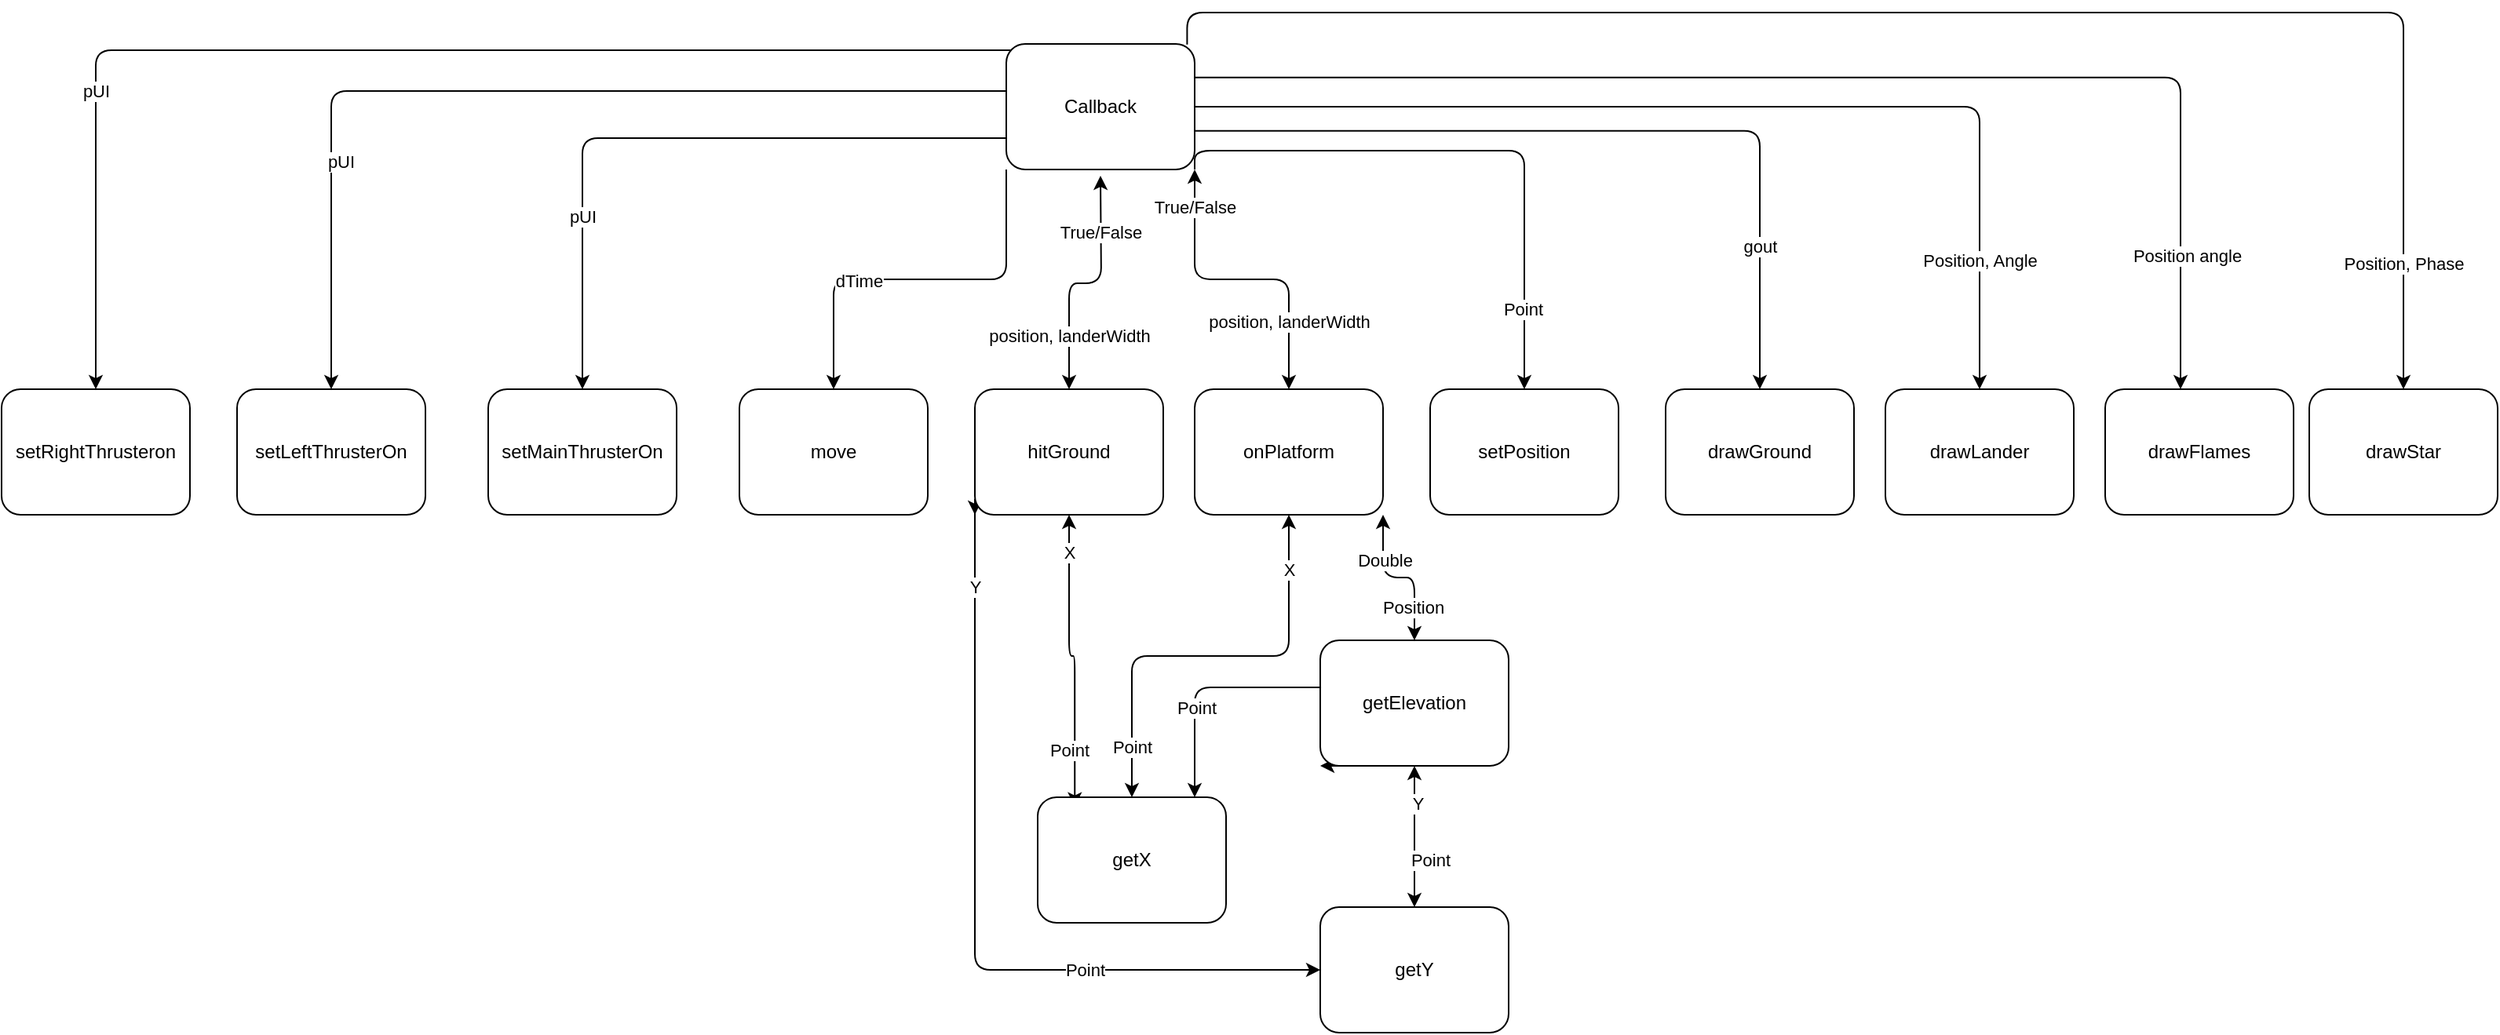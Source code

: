 <mxfile version="15.4.1"><diagram id="tKX5Lr_C8hMCDAKUyTDh" name="Page-1"><mxGraphModel dx="1977" dy="1880" grid="1" gridSize="10" guides="1" tooltips="1" connect="1" arrows="1" fold="1" page="1" pageScale="1" pageWidth="1100" pageHeight="850" math="0" shadow="0"><root><mxCell id="0"/><mxCell id="1" parent="0"/><mxCell id="OECfs2JXpm-1Uy90gEzL-13" style="edgeStyle=orthogonalEdgeStyle;orthogonalLoop=1;jettySize=auto;html=1;exitX=0.247;exitY=0.05;exitDx=0;exitDy=0;exitPerimeter=0;" edge="1" parent="1" source="OECfs2JXpm-1Uy90gEzL-1" target="OECfs2JXpm-1Uy90gEzL-2"><mxGeometry relative="1" as="geometry"/></mxCell><mxCell id="OECfs2JXpm-1Uy90gEzL-14" value="pUI" style="edgeLabel;html=1;align=center;verticalAlign=middle;resizable=0;points=[];rounded=1;" vertex="1" connectable="0" parent="OECfs2JXpm-1Uy90gEzL-13"><mxGeometry x="-0.034" y="-1" relative="1" as="geometry"><mxPoint x="-211" y="27" as="offset"/></mxGeometry></mxCell><mxCell id="OECfs2JXpm-1Uy90gEzL-15" style="edgeStyle=orthogonalEdgeStyle;orthogonalLoop=1;jettySize=auto;html=1;exitX=0;exitY=0.375;exitDx=0;exitDy=0;entryX=0.5;entryY=0;entryDx=0;entryDy=0;exitPerimeter=0;" edge="1" parent="1" source="OECfs2JXpm-1Uy90gEzL-1" target="OECfs2JXpm-1Uy90gEzL-3"><mxGeometry relative="1" as="geometry"/></mxCell><mxCell id="OECfs2JXpm-1Uy90gEzL-16" value="pUI" style="edgeLabel;html=1;align=center;verticalAlign=middle;resizable=0;points=[];rounded=1;" vertex="1" connectable="0" parent="OECfs2JXpm-1Uy90gEzL-15"><mxGeometry x="0.274" y="3" relative="1" as="geometry"><mxPoint x="-29" y="42" as="offset"/></mxGeometry></mxCell><mxCell id="OECfs2JXpm-1Uy90gEzL-17" style="edgeStyle=orthogonalEdgeStyle;orthogonalLoop=1;jettySize=auto;html=1;" edge="1" parent="1" source="OECfs2JXpm-1Uy90gEzL-1" target="OECfs2JXpm-1Uy90gEzL-4"><mxGeometry relative="1" as="geometry"><mxPoint x="750" y="-630" as="sourcePoint"/><Array as="points"><mxPoint x="510" y="-650"/></Array></mxGeometry></mxCell><mxCell id="OECfs2JXpm-1Uy90gEzL-18" value="pUI" style="edgeLabel;html=1;align=center;verticalAlign=middle;resizable=0;points=[];rounded=1;" vertex="1" connectable="0" parent="OECfs2JXpm-1Uy90gEzL-17"><mxGeometry x="0.489" relative="1" as="geometry"><mxPoint as="offset"/></mxGeometry></mxCell><mxCell id="OECfs2JXpm-1Uy90gEzL-20" style="edgeStyle=orthogonalEdgeStyle;orthogonalLoop=1;jettySize=auto;html=1;exitX=1;exitY=1;exitDx=0;exitDy=0;startArrow=classic;startFill=1;" edge="1" parent="1" source="OECfs2JXpm-1Uy90gEzL-1" target="OECfs2JXpm-1Uy90gEzL-7"><mxGeometry relative="1" as="geometry"/></mxCell><mxCell id="OECfs2JXpm-1Uy90gEzL-21" value="position, landerWidth" style="edgeLabel;html=1;align=center;verticalAlign=middle;resizable=0;points=[];rounded=1;" vertex="1" connectable="0" parent="OECfs2JXpm-1Uy90gEzL-20"><mxGeometry x="0.566" relative="1" as="geometry"><mxPoint as="offset"/></mxGeometry></mxCell><mxCell id="OECfs2JXpm-1Uy90gEzL-23" value="True/False" style="edgeLabel;html=1;align=center;verticalAlign=middle;resizable=0;points=[];rounded=1;" vertex="1" connectable="0" parent="OECfs2JXpm-1Uy90gEzL-20"><mxGeometry x="-0.762" relative="1" as="geometry"><mxPoint as="offset"/></mxGeometry></mxCell><mxCell id="OECfs2JXpm-1Uy90gEzL-48" style="edgeStyle=orthogonalEdgeStyle;orthogonalLoop=1;jettySize=auto;html=1;exitX=0.964;exitY=0.692;exitDx=0;exitDy=0;startArrow=none;startFill=0;exitPerimeter=0;" edge="1" parent="1" source="OECfs2JXpm-1Uy90gEzL-1" target="OECfs2JXpm-1Uy90gEzL-8"><mxGeometry relative="1" as="geometry"/></mxCell><mxCell id="OECfs2JXpm-1Uy90gEzL-49" value="gout" style="edgeLabel;html=1;align=center;verticalAlign=middle;resizable=0;points=[];rounded=1;" vertex="1" connectable="0" parent="OECfs2JXpm-1Uy90gEzL-48"><mxGeometry x="0.447" relative="1" as="geometry"><mxPoint y="55" as="offset"/></mxGeometry></mxCell><mxCell id="OECfs2JXpm-1Uy90gEzL-50" style="edgeStyle=orthogonalEdgeStyle;orthogonalLoop=1;jettySize=auto;html=1;exitX=1;exitY=0.5;exitDx=0;exitDy=0;startArrow=none;startFill=0;" edge="1" parent="1" source="OECfs2JXpm-1Uy90gEzL-1" target="OECfs2JXpm-1Uy90gEzL-9"><mxGeometry relative="1" as="geometry"/></mxCell><mxCell id="OECfs2JXpm-1Uy90gEzL-51" value="Position, Angle" style="edgeLabel;html=1;align=center;verticalAlign=middle;resizable=0;points=[];rounded=1;" vertex="1" connectable="0" parent="OECfs2JXpm-1Uy90gEzL-50"><mxGeometry x="0.571" relative="1" as="geometry"><mxPoint y="64" as="offset"/></mxGeometry></mxCell><mxCell id="OECfs2JXpm-1Uy90gEzL-52" style="edgeStyle=orthogonalEdgeStyle;orthogonalLoop=1;jettySize=auto;html=1;exitX=0.942;exitY=0.267;exitDx=0;exitDy=0;entryX=0.4;entryY=0;entryDx=0;entryDy=0;entryPerimeter=0;startArrow=none;startFill=0;exitPerimeter=0;" edge="1" parent="1" source="OECfs2JXpm-1Uy90gEzL-1" target="OECfs2JXpm-1Uy90gEzL-10"><mxGeometry relative="1" as="geometry"/></mxCell><mxCell id="OECfs2JXpm-1Uy90gEzL-53" value="Position angle" style="edgeLabel;html=1;align=center;verticalAlign=middle;resizable=0;points=[];rounded=1;" vertex="1" connectable="0" parent="OECfs2JXpm-1Uy90gEzL-52"><mxGeometry x="0.599" y="4" relative="1" as="geometry"><mxPoint y="82" as="offset"/></mxGeometry></mxCell><mxCell id="OECfs2JXpm-1Uy90gEzL-54" style="edgeStyle=orthogonalEdgeStyle;orthogonalLoop=1;jettySize=auto;html=1;exitX=0.96;exitY=0.005;exitDx=0;exitDy=0;entryX=0.5;entryY=0;entryDx=0;entryDy=0;startArrow=none;startFill=0;exitPerimeter=0;" edge="1" parent="1" source="OECfs2JXpm-1Uy90gEzL-1" target="OECfs2JXpm-1Uy90gEzL-11"><mxGeometry relative="1" as="geometry"/></mxCell><mxCell id="OECfs2JXpm-1Uy90gEzL-55" value="Position, Phase" style="edgeLabel;html=1;align=center;verticalAlign=middle;resizable=0;points=[];rounded=1;" vertex="1" connectable="0" parent="OECfs2JXpm-1Uy90gEzL-54"><mxGeometry x="0.844" relative="1" as="geometry"><mxPoint as="offset"/></mxGeometry></mxCell><mxCell id="OECfs2JXpm-1Uy90gEzL-57" style="edgeStyle=orthogonalEdgeStyle;orthogonalLoop=1;jettySize=auto;html=1;exitX=1;exitY=1;exitDx=0;exitDy=0;startArrow=none;startFill=0;" edge="1" parent="1" source="OECfs2JXpm-1Uy90gEzL-1" target="OECfs2JXpm-1Uy90gEzL-56"><mxGeometry relative="1" as="geometry"><Array as="points"><mxPoint x="1110" y="-642"/></Array></mxGeometry></mxCell><mxCell id="OECfs2JXpm-1Uy90gEzL-58" value="Point" style="edgeLabel;html=1;align=center;verticalAlign=middle;resizable=0;points=[];rounded=1;" vertex="1" connectable="0" parent="OECfs2JXpm-1Uy90gEzL-57"><mxGeometry x="0.724" y="-1" relative="1" as="geometry"><mxPoint as="offset"/></mxGeometry></mxCell><mxCell id="OECfs2JXpm-1Uy90gEzL-60" style="edgeStyle=orthogonalEdgeStyle;orthogonalLoop=1;jettySize=auto;html=1;exitX=0;exitY=1;exitDx=0;exitDy=0;entryX=0.5;entryY=0;entryDx=0;entryDy=0;startArrow=none;startFill=0;" edge="1" parent="1" source="OECfs2JXpm-1Uy90gEzL-1" target="OECfs2JXpm-1Uy90gEzL-5"><mxGeometry relative="1" as="geometry"/></mxCell><mxCell id="OECfs2JXpm-1Uy90gEzL-61" value="dTime" style="edgeLabel;html=1;align=center;verticalAlign=middle;resizable=0;points=[];rounded=1;" vertex="1" connectable="0" parent="OECfs2JXpm-1Uy90gEzL-60"><mxGeometry x="0.312" y="1" relative="1" as="geometry"><mxPoint as="offset"/></mxGeometry></mxCell><mxCell id="OECfs2JXpm-1Uy90gEzL-1" value="Callback" style="whiteSpace=wrap;html=1;rounded=1;" vertex="1" parent="1"><mxGeometry x="780" y="-710" width="120" height="80" as="geometry"/></mxCell><mxCell id="OECfs2JXpm-1Uy90gEzL-2" value="setRightThrusteron" style="rounded=1;whiteSpace=wrap;html=1;rounded=1;" vertex="1" parent="1"><mxGeometry x="140" y="-490" width="120" height="80" as="geometry"/></mxCell><mxCell id="OECfs2JXpm-1Uy90gEzL-3" value="setLeftThrusterOn" style="rounded=1;whiteSpace=wrap;html=1;rounded=1;" vertex="1" parent="1"><mxGeometry x="290" y="-490" width="120" height="80" as="geometry"/></mxCell><mxCell id="OECfs2JXpm-1Uy90gEzL-4" value="setMainThrusterOn" style="rounded=1;whiteSpace=wrap;html=1;rounded=1;" vertex="1" parent="1"><mxGeometry x="450" y="-490" width="120" height="80" as="geometry"/></mxCell><mxCell id="OECfs2JXpm-1Uy90gEzL-5" value="move" style="rounded=1;whiteSpace=wrap;html=1;rounded=1;" vertex="1" parent="1"><mxGeometry x="610" y="-490" width="120" height="80" as="geometry"/></mxCell><mxCell id="OECfs2JXpm-1Uy90gEzL-30" style="edgeStyle=orthogonalEdgeStyle;orthogonalLoop=1;jettySize=auto;html=1;entryX=0.197;entryY=0.073;entryDx=0;entryDy=0;startArrow=classic;startFill=1;exitX=0.5;exitY=1;exitDx=0;exitDy=0;entryPerimeter=0;" edge="1" parent="1" source="OECfs2JXpm-1Uy90gEzL-6" target="OECfs2JXpm-1Uy90gEzL-28"><mxGeometry relative="1" as="geometry"><mxPoint x="950" y="-380" as="sourcePoint"/></mxGeometry></mxCell><mxCell id="OECfs2JXpm-1Uy90gEzL-31" value="Point" style="edgeLabel;html=1;align=center;verticalAlign=middle;resizable=0;points=[];rounded=1;" vertex="1" connectable="0" parent="OECfs2JXpm-1Uy90gEzL-30"><mxGeometry x="0.348" y="-3" relative="1" as="geometry"><mxPoint x="-1" y="26" as="offset"/></mxGeometry></mxCell><mxCell id="OECfs2JXpm-1Uy90gEzL-32" value="X" style="edgeLabel;html=1;align=center;verticalAlign=middle;resizable=0;points=[];rounded=1;" vertex="1" connectable="0" parent="OECfs2JXpm-1Uy90gEzL-30"><mxGeometry x="-0.748" relative="1" as="geometry"><mxPoint as="offset"/></mxGeometry></mxCell><mxCell id="OECfs2JXpm-1Uy90gEzL-33" style="edgeStyle=orthogonalEdgeStyle;orthogonalLoop=1;jettySize=auto;html=1;startArrow=classic;startFill=1;exitX=0;exitY=1;exitDx=0;exitDy=0;" edge="1" parent="1" source="OECfs2JXpm-1Uy90gEzL-6" target="OECfs2JXpm-1Uy90gEzL-29"><mxGeometry relative="1" as="geometry"><mxPoint x="820" y="-390" as="sourcePoint"/><Array as="points"><mxPoint x="760" y="-422"/><mxPoint x="760" y="-120"/></Array></mxGeometry></mxCell><mxCell id="OECfs2JXpm-1Uy90gEzL-34" value="Point" style="edgeLabel;html=1;align=center;verticalAlign=middle;resizable=0;points=[];rounded=1;" vertex="1" connectable="0" parent="OECfs2JXpm-1Uy90gEzL-33"><mxGeometry x="0.439" relative="1" as="geometry"><mxPoint as="offset"/></mxGeometry></mxCell><mxCell id="OECfs2JXpm-1Uy90gEzL-35" value="Y" style="edgeLabel;html=1;align=center;verticalAlign=middle;resizable=0;points=[];rounded=1;" vertex="1" connectable="0" parent="OECfs2JXpm-1Uy90gEzL-33"><mxGeometry x="-0.738" relative="1" as="geometry"><mxPoint as="offset"/></mxGeometry></mxCell><mxCell id="OECfs2JXpm-1Uy90gEzL-6" value="hitGround" style="rounded=1;whiteSpace=wrap;html=1;rounded=1;" vertex="1" parent="1"><mxGeometry x="760" y="-490" width="120" height="80" as="geometry"/></mxCell><mxCell id="OECfs2JXpm-1Uy90gEzL-36" value="X" style="edgeStyle=orthogonalEdgeStyle;orthogonalLoop=1;jettySize=auto;html=1;exitX=0.5;exitY=1;exitDx=0;exitDy=0;startArrow=classic;startFill=1;" edge="1" parent="1" source="OECfs2JXpm-1Uy90gEzL-7" target="OECfs2JXpm-1Uy90gEzL-28"><mxGeometry x="-0.75" relative="1" as="geometry"><mxPoint as="offset"/></mxGeometry></mxCell><mxCell id="OECfs2JXpm-1Uy90gEzL-45" value="Point" style="edgeLabel;html=1;align=center;verticalAlign=middle;resizable=0;points=[];rounded=1;" vertex="1" connectable="0" parent="OECfs2JXpm-1Uy90gEzL-36"><mxGeometry x="0.768" relative="1" as="geometry"><mxPoint as="offset"/></mxGeometry></mxCell><mxCell id="OECfs2JXpm-1Uy90gEzL-39" style="edgeStyle=orthogonalEdgeStyle;orthogonalLoop=1;jettySize=auto;html=1;exitX=1;exitY=1;exitDx=0;exitDy=0;entryX=0.5;entryY=0;entryDx=0;entryDy=0;startArrow=classic;startFill=1;" edge="1" parent="1" source="OECfs2JXpm-1Uy90gEzL-7" target="OECfs2JXpm-1Uy90gEzL-38"><mxGeometry relative="1" as="geometry"/></mxCell><mxCell id="OECfs2JXpm-1Uy90gEzL-46" value="Double" style="edgeLabel;html=1;align=center;verticalAlign=middle;resizable=0;points=[];rounded=1;" vertex="1" connectable="0" parent="OECfs2JXpm-1Uy90gEzL-39"><mxGeometry x="-0.416" y="1" relative="1" as="geometry"><mxPoint as="offset"/></mxGeometry></mxCell><mxCell id="OECfs2JXpm-1Uy90gEzL-47" value="Position" style="edgeLabel;html=1;align=center;verticalAlign=middle;resizable=0;points=[];rounded=1;" vertex="1" connectable="0" parent="OECfs2JXpm-1Uy90gEzL-39"><mxGeometry x="0.571" y="-1" relative="1" as="geometry"><mxPoint as="offset"/></mxGeometry></mxCell><mxCell id="OECfs2JXpm-1Uy90gEzL-7" value="onPlatform" style="rounded=1;whiteSpace=wrap;html=1;rounded=1;" vertex="1" parent="1"><mxGeometry x="900" y="-490" width="120" height="80" as="geometry"/></mxCell><mxCell id="OECfs2JXpm-1Uy90gEzL-8" value="drawGround" style="rounded=1;whiteSpace=wrap;html=1;rounded=1;" vertex="1" parent="1"><mxGeometry x="1200" y="-490" width="120" height="80" as="geometry"/></mxCell><mxCell id="OECfs2JXpm-1Uy90gEzL-9" value="drawLander" style="rounded=1;whiteSpace=wrap;html=1;rounded=1;" vertex="1" parent="1"><mxGeometry x="1340" y="-490" width="120" height="80" as="geometry"/></mxCell><mxCell id="OECfs2JXpm-1Uy90gEzL-10" value="drawFlames" style="rounded=1;whiteSpace=wrap;html=1;rounded=1;" vertex="1" parent="1"><mxGeometry x="1480" y="-490" width="120" height="80" as="geometry"/></mxCell><mxCell id="OECfs2JXpm-1Uy90gEzL-11" value="drawStar" style="rounded=1;whiteSpace=wrap;html=1;rounded=1;" vertex="1" parent="1"><mxGeometry x="1610" y="-490" width="120" height="80" as="geometry"/></mxCell><mxCell id="OECfs2JXpm-1Uy90gEzL-24" style="edgeStyle=orthogonalEdgeStyle;orthogonalLoop=1;jettySize=auto;html=1;startArrow=classic;startFill=1;entryX=0.5;entryY=0;entryDx=0;entryDy=0;" edge="1" parent="1" target="OECfs2JXpm-1Uy90gEzL-6"><mxGeometry relative="1" as="geometry"><mxPoint x="840" y="-626" as="sourcePoint"/><mxPoint x="780" y="-474.28" as="targetPoint"/></mxGeometry></mxCell><mxCell id="OECfs2JXpm-1Uy90gEzL-25" value="position, landerWidth" style="edgeLabel;html=1;align=center;verticalAlign=middle;resizable=0;points=[];rounded=1;" vertex="1" connectable="0" parent="OECfs2JXpm-1Uy90gEzL-24"><mxGeometry x="0.566" relative="1" as="geometry"><mxPoint as="offset"/></mxGeometry></mxCell><mxCell id="OECfs2JXpm-1Uy90gEzL-27" value="True/False" style="edgeLabel;html=1;align=center;verticalAlign=middle;resizable=0;points=[];rounded=1;" vertex="1" connectable="0" parent="1"><mxGeometry x="840" y="-589.999" as="geometry"/></mxCell><mxCell id="OECfs2JXpm-1Uy90gEzL-28" value="getX" style="rounded=1;whiteSpace=wrap;html=1;rounded=1;" vertex="1" parent="1"><mxGeometry x="800" y="-230" width="120" height="80" as="geometry"/></mxCell><mxCell id="OECfs2JXpm-1Uy90gEzL-29" value="getY" style="rounded=1;whiteSpace=wrap;html=1;rounded=1;" vertex="1" parent="1"><mxGeometry x="980" y="-160" width="120" height="80" as="geometry"/></mxCell><mxCell id="OECfs2JXpm-1Uy90gEzL-40" style="edgeStyle=orthogonalEdgeStyle;orthogonalLoop=1;jettySize=auto;html=1;exitX=0;exitY=1;exitDx=0;exitDy=0;startArrow=classic;startFill=1;" edge="1" parent="1" source="OECfs2JXpm-1Uy90gEzL-38" target="OECfs2JXpm-1Uy90gEzL-28"><mxGeometry relative="1" as="geometry"><Array as="points"><mxPoint x="998" y="-300"/><mxPoint x="900" y="-300"/></Array></mxGeometry></mxCell><mxCell id="OECfs2JXpm-1Uy90gEzL-41" value="X" style="edgeLabel;html=1;align=center;verticalAlign=middle;resizable=0;points=[];rounded=1;" vertex="1" connectable="0" parent="OECfs2JXpm-1Uy90gEzL-40"><mxGeometry x="-0.338" y="1" relative="1" as="geometry"><mxPoint as="offset"/></mxGeometry></mxCell><mxCell id="OECfs2JXpm-1Uy90gEzL-44" value="Point" style="edgeLabel;html=1;align=center;verticalAlign=middle;resizable=0;points=[];rounded=1;" vertex="1" connectable="0" parent="OECfs2JXpm-1Uy90gEzL-40"><mxGeometry x="0.511" y="1" relative="1" as="geometry"><mxPoint as="offset"/></mxGeometry></mxCell><mxCell id="OECfs2JXpm-1Uy90gEzL-42" value="Point" style="edgeStyle=orthogonalEdgeStyle;orthogonalLoop=1;jettySize=auto;html=1;exitX=0.5;exitY=1;exitDx=0;exitDy=0;startArrow=classic;startFill=1;" edge="1" parent="1" source="OECfs2JXpm-1Uy90gEzL-38" target="OECfs2JXpm-1Uy90gEzL-29"><mxGeometry x="0.333" y="10" relative="1" as="geometry"><Array as="points"><mxPoint x="1040" y="-190"/><mxPoint x="1040" y="-190"/></Array><mxPoint as="offset"/></mxGeometry></mxCell><mxCell id="OECfs2JXpm-1Uy90gEzL-43" value="Y" style="edgeLabel;html=1;align=center;verticalAlign=middle;resizable=0;points=[];rounded=1;" vertex="1" connectable="0" parent="OECfs2JXpm-1Uy90gEzL-42"><mxGeometry x="-0.463" y="2" relative="1" as="geometry"><mxPoint as="offset"/></mxGeometry></mxCell><mxCell id="OECfs2JXpm-1Uy90gEzL-38" value="getElevation" style="rounded=1;whiteSpace=wrap;html=1;rounded=1;" vertex="1" parent="1"><mxGeometry x="980" y="-330" width="120" height="80" as="geometry"/></mxCell><mxCell id="OECfs2JXpm-1Uy90gEzL-56" value="setPosition" style="rounded=1;whiteSpace=wrap;html=1;rounded=1;" vertex="1" parent="1"><mxGeometry x="1050" y="-490" width="120" height="80" as="geometry"/></mxCell></root></mxGraphModel></diagram></mxfile>